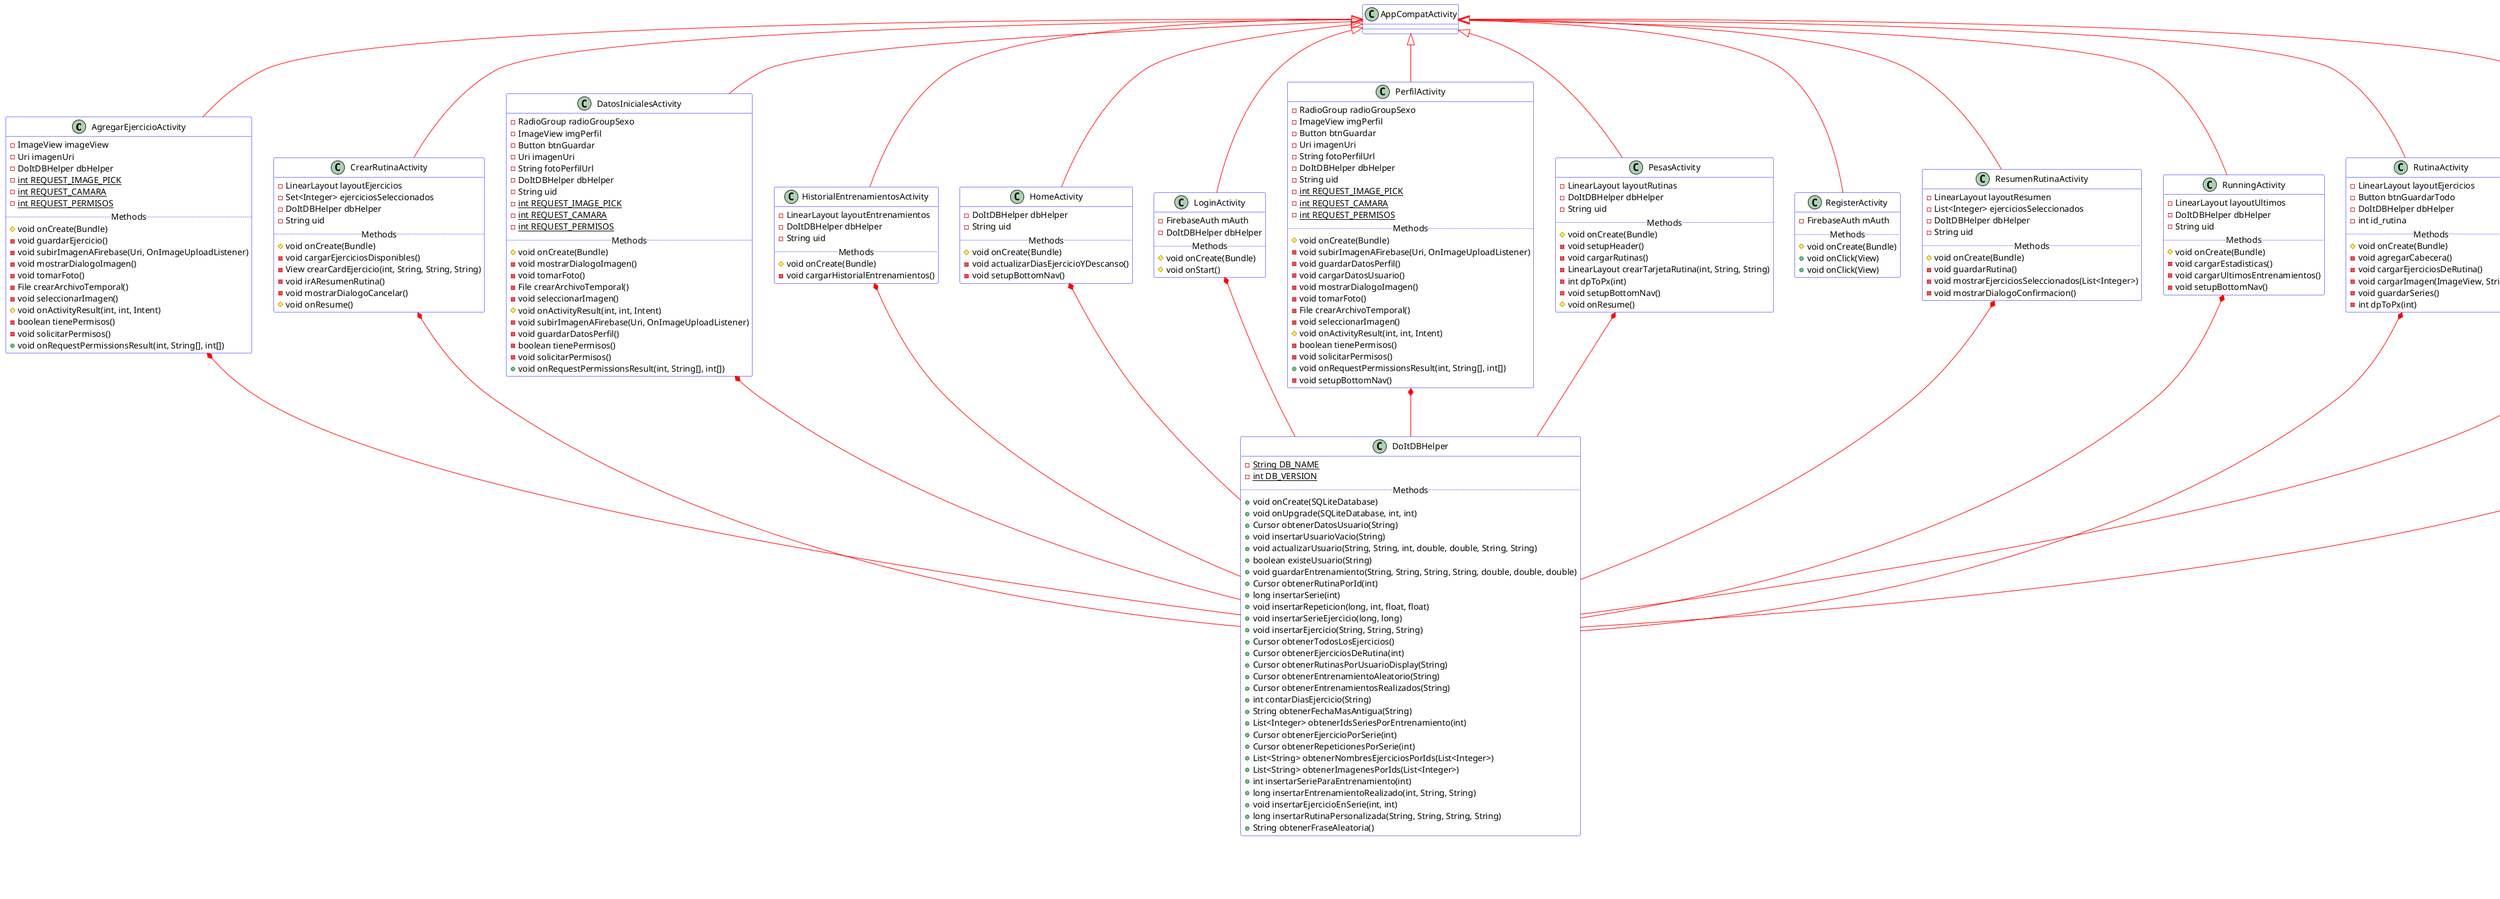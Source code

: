 @startuml
' Configuración visual básica
skinparam classFontSize 14
skinparam classBorderColor Blue
skinparam classBackgroundColor White
skinparam ArrowColor Red
skinparam backgroundColor Whit
class AgregarEjercicioActivity extends AppCompatActivity {
    - ImageView imageView
    - Uri imagenUri
    - DoItDBHelper dbHelper
    {static} - int REQUEST_IMAGE_PICK
    {static} - int REQUEST_CAMARA
    {static} - int REQUEST_PERMISOS
    .. Methods ..
    # void onCreate(Bundle)
    - void guardarEjercicio()
    - void subirImagenAFirebase(Uri, OnImageUploadListener)
    - void mostrarDialogoImagen()
    - void tomarFoto()
    - File crearArchivoTemporal()
    - void seleccionarImagen()
    # void onActivityResult(int, int, Intent)
    - boolean tienePermisos()
    - void solicitarPermisos()
    + void onRequestPermissionsResult(int, String[], int[])
}
class CrearRutinaActivity extends AppCompatActivity {
    - LinearLayout layoutEjercicios
    - Set<Integer> ejerciciosSeleccionados
    - DoItDBHelper dbHelper
    - String uid
    .. Methods ..
    # void onCreate(Bundle)
    - void cargarEjerciciosDisponibles()
    - View crearCardEjercicio(int, String, String, String)
    - void irAResumenRutina()
    - void mostrarDialogoCancelar()
    # void onResume()
}
class DatosInicialesActivity extends AppCompatActivity {
    - RadioGroup radioGroupSexo
    - ImageView imgPerfil
    - Button btnGuardar
    - Uri imagenUri
    - String fotoPerfilUrl
    - DoItDBHelper dbHelper
    - String uid
    {static} - int REQUEST_IMAGE_PICK
    {static} - int REQUEST_CAMARA
    {static} - int REQUEST_PERMISOS
    .. Methods ..
    # void onCreate(Bundle)
    - void mostrarDialogoImagen()
    - void tomarFoto()
    - File crearArchivoTemporal()
    - void seleccionarImagen()
    # void onActivityResult(int, int, Intent)
    - void subirImagenAFirebase(Uri, OnImageUploadListener)
    - void guardarDatosPerfil()
    - boolean tienePermisos()
    - void solicitarPermisos()
    + void onRequestPermissionsResult(int, String[], int[])
}
class DoItDBHelper extends SQLiteOpenHelper {
    {static} - String DB_NAME
    {static} - int DB_VERSION
    .. Methods ..
    + void onCreate(SQLiteDatabase)
    + void onUpgrade(SQLiteDatabase, int, int)
    + Cursor obtenerDatosUsuario(String)
    + void insertarUsuarioVacio(String)
    + void actualizarUsuario(String, String, int, double, double, String, String)
    + boolean existeUsuario(String)
    + void guardarEntrenamiento(String, String, String, String, double, double, double)
    + Cursor obtenerRutinaPorId(int)
    + long insertarSerie(int)
    + void insertarRepeticion(long, int, float, float)
    + void insertarSerieEjercicio(long, long)
    + void insertarEjercicio(String, String, String)
    + Cursor obtenerTodosLosEjercicios()
    + Cursor obtenerEjerciciosDeRutina(int)
    + Cursor obtenerRutinasPorUsuarioDisplay(String)
    + Cursor obtenerEntrenamientoAleatorio(String)
    + Cursor obtenerEntrenamientosRealizados(String)
    + int contarDiasEjercicio(String)
    + String obtenerFechaMasAntigua(String)
    + List<Integer> obtenerIdsSeriesPorEntrenamiento(int)
    + Cursor obtenerEjercicioPorSerie(int)
    + Cursor obtenerRepeticionesPorSerie(int)
    + List<String> obtenerNombresEjerciciosPorIds(List<Integer>)
    + List<String> obtenerImagenesPorIds(List<Integer>)
    + int insertarSerieParaEntrenamiento(int)
    + long insertarEntrenamientoRealizado(int, String, String)
    + void insertarEjercicioEnSerie(int, int)
    + long insertarRutinaPersonalizada(String, String, String, String)
    + String obtenerFraseAleatoria()
}
class HistorialEntrenamientosActivity extends AppCompatActivity {
    - LinearLayout layoutEntrenamientos
    - DoItDBHelper dbHelper
    - String uid
    .. Methods ..
    # void onCreate(Bundle)
    - void cargarHistorialEntrenamientos()
}
class HomeActivity extends AppCompatActivity {
    - DoItDBHelper dbHelper
    - String uid
    .. Methods ..
    # void onCreate(Bundle)
    - void actualizarDiasEjercicioYDescanso()
    - void setupBottomNav()
}
class LoginActivity extends AppCompatActivity {
    - FirebaseAuth mAuth
    - DoItDBHelper dbHelper
    .. Methods ..
    # void onCreate(Bundle)
    # void onStart()
}
class PerfilActivity extends AppCompatActivity {
    - RadioGroup radioGroupSexo
    - ImageView imgPerfil
    - Button btnGuardar
    - Uri imagenUri
    - String fotoPerfilUrl
    - DoItDBHelper dbHelper
    - String uid
    {static} - int REQUEST_IMAGE_PICK
    {static} - int REQUEST_CAMARA
    {static} - int REQUEST_PERMISOS
    .. Methods ..
    # void onCreate(Bundle)
    - void subirImagenAFirebase(Uri, OnImageUploadListener)
    - void guardarDatosPerfil()
    - void cargarDatosUsuario()
    - void mostrarDialogoImagen()
    - void tomarFoto()
    - File crearArchivoTemporal()
    - void seleccionarImagen()
    # void onActivityResult(int, int, Intent)
    - boolean tienePermisos()
    - void solicitarPermisos()
    + void onRequestPermissionsResult(int, String[], int[])
    - void setupBottomNav()
}
class PesasActivity extends AppCompatActivity {
    - LinearLayout layoutRutinas
    - DoItDBHelper dbHelper
    - String uid
    .. Methods ..
    # void onCreate(Bundle)
    - void setupHeader()
    - void cargarRutinas()
    - LinearLayout crearTarjetaRutina(int, String, String)
    - int dpToPx(int)
    - void setupBottomNav()
    # void onResume()
}
class RegisterActivity extends AppCompatActivity {
    - FirebaseAuth mAuth
    .. Methods ..
    # void onCreate(Bundle)
    + void onClick(View)
    + void onClick(View)
}
class ResumenRutinaActivity extends AppCompatActivity {
    - LinearLayout layoutResumen
    - List<Integer> ejerciciosSeleccionados
    - DoItDBHelper dbHelper
    - String uid
    .. Methods ..
    # void onCreate(Bundle)
    - void guardarRutina()
    - void mostrarEjerciciosSeleccionados(List<Integer>)
    - void mostrarDialogoConfirmacion()
}
class RunningActivity extends AppCompatActivity {
    - LinearLayout layoutUltimos
    - DoItDBHelper dbHelper
    - String uid
    .. Methods ..
    # void onCreate(Bundle)
    - void cargarEstadisticas()
    - void cargarUltimosEntrenamientos()
    - void setupBottomNav()
}
class RutinaActivity extends AppCompatActivity {
    - LinearLayout layoutEjercicios
    - Button btnGuardarTodo
    - DoItDBHelper dbHelper
    - int id_rutina
    .. Methods ..
    # void onCreate(Bundle)
    - void agregarCabecera()
    - void cargarEjerciciosDeRutina()
    - void cargarImagen(ImageView, String)
    - void guardarSeries()
    - int dpToPx(int)
}
class TrakerActivity extends AppCompatActivity {
    - FusedLocationProviderClient fusedLocationClient
    - LocationCallback locationCallback
    - long startTime
    - long pauseOffset
    - boolean isTracking
    - boolean isPaused
    - double totalDistance
    - Handler chronoHandler
    - Runnable chronoRunnable
    {static} - int LOCATION_PERMISSION_REQUEST_CODE
    - DoItDBHelper dbHelper
    - String uid
    .. Methods ..
    # void onCreate(Bundle)
    + void onTick(long)
    + void onFinish()
    - void startTracking()
    - void stopTracking()
    - void togglePause()
    - void startChrono()
    + void run()
    - void startLocationUpdates()
    + void onLocationResult(LocationResult)
    - void stopLocationUpdates()
    + void onRequestPermissionsResult(int, String[], int[])
    + void onBackPressed()
}


AgregarEjercicioActivity *-- DoItDBHelper
CrearRutinaActivity *-- DoItDBHelper
DatosInicialesActivity *-- DoItDBHelper
HistorialEntrenamientosActivity *-- DoItDBHelper
HomeActivity *-- DoItDBHelper
LoginActivity *-- DoItDBHelper
PerfilActivity *-- DoItDBHelper
PesasActivity *-- DoItDBHelper
ResumenRutinaActivity *-- DoItDBHelper
RunningActivity *-- DoItDBHelper
RutinaActivity *-- DoItDBHelper
TrakerActivity *-- DoItDBHelper
legend right
  <b>Relaciones</b>
  <|--  : herencia
  *--   : composición (uso de DoItDBHelper)
endlegend
@enduml